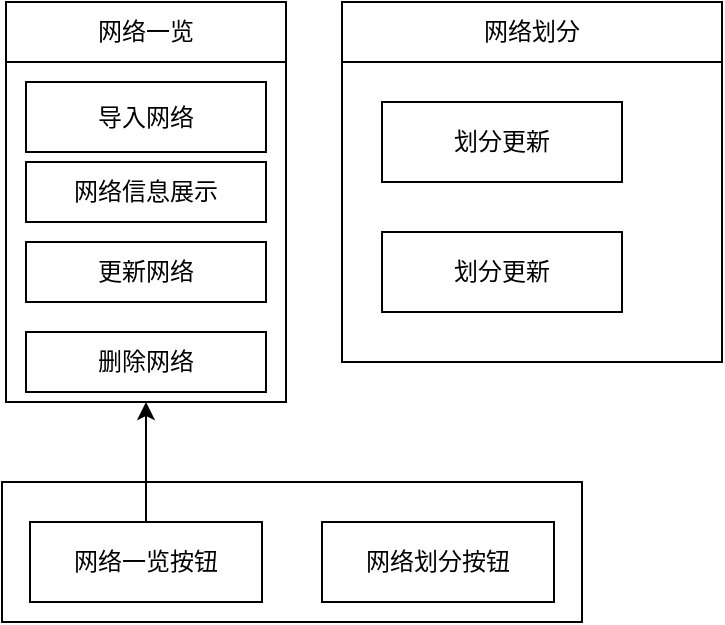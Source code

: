 <mxfile version="26.0.6" pages="3">
  <diagram name="第 1 页" id="j7hpKJkX0_MlM3KKcf18">
    <mxGraphModel dx="1426" dy="-388" grid="1" gridSize="10" guides="1" tooltips="1" connect="1" arrows="1" fold="1" page="1" pageScale="1" pageWidth="827" pageHeight="1169" math="0" shadow="0">
      <root>
        <mxCell id="0" />
        <mxCell id="1" parent="0" />
        <mxCell id="Sp0twLcXnD4kIPiRVvhH-14" value="" style="rounded=0;whiteSpace=wrap;html=1;" vertex="1" parent="1">
          <mxGeometry x="450" y="1210" width="190" height="180" as="geometry" />
        </mxCell>
        <mxCell id="Sp0twLcXnD4kIPiRVvhH-11" value="" style="rounded=0;whiteSpace=wrap;html=1;" vertex="1" parent="1">
          <mxGeometry x="282" y="1210" width="140" height="200" as="geometry" />
        </mxCell>
        <mxCell id="Sp0twLcXnD4kIPiRVvhH-1" value="" style="rounded=0;whiteSpace=wrap;html=1;" vertex="1" parent="1">
          <mxGeometry x="280" y="1450" width="290" height="70" as="geometry" />
        </mxCell>
        <mxCell id="Sp0twLcXnD4kIPiRVvhH-13" style="edgeStyle=none;rounded=0;orthogonalLoop=1;jettySize=auto;html=1;exitX=0.5;exitY=0;exitDx=0;exitDy=0;entryX=0.5;entryY=1;entryDx=0;entryDy=0;" edge="1" parent="1" source="Sp0twLcXnD4kIPiRVvhH-2" target="Sp0twLcXnD4kIPiRVvhH-11">
          <mxGeometry relative="1" as="geometry" />
        </mxCell>
        <mxCell id="Sp0twLcXnD4kIPiRVvhH-2" value="网络一览按钮" style="rounded=0;whiteSpace=wrap;html=1;" vertex="1" parent="1">
          <mxGeometry x="294" y="1470" width="116" height="40" as="geometry" />
        </mxCell>
        <mxCell id="Sp0twLcXnD4kIPiRVvhH-3" value="网络划分按钮" style="rounded=0;whiteSpace=wrap;html=1;" vertex="1" parent="1">
          <mxGeometry x="440" y="1470" width="116" height="40" as="geometry" />
        </mxCell>
        <mxCell id="Sp0twLcXnD4kIPiRVvhH-5" value="导入网络" style="rounded=0;whiteSpace=wrap;html=1;" vertex="1" parent="1">
          <mxGeometry x="292" y="1250" width="120" height="35" as="geometry" />
        </mxCell>
        <mxCell id="Sp0twLcXnD4kIPiRVvhH-6" value="更新网络" style="rounded=0;whiteSpace=wrap;html=1;" vertex="1" parent="1">
          <mxGeometry x="292" y="1330" width="120" height="30" as="geometry" />
        </mxCell>
        <mxCell id="Sp0twLcXnD4kIPiRVvhH-8" value="删除网络" style="rounded=0;whiteSpace=wrap;html=1;" vertex="1" parent="1">
          <mxGeometry x="292" y="1375" width="120" height="30" as="geometry" />
        </mxCell>
        <mxCell id="Sp0twLcXnD4kIPiRVvhH-10" value="网络信息展示" style="rounded=0;whiteSpace=wrap;html=1;" vertex="1" parent="1">
          <mxGeometry x="292" y="1290" width="120" height="30" as="geometry" />
        </mxCell>
        <mxCell id="Sp0twLcXnD4kIPiRVvhH-12" value="网络划分" style="text;strokeColor=default;align=center;fillColor=none;html=1;verticalAlign=middle;whiteSpace=wrap;rounded=0;" vertex="1" parent="1">
          <mxGeometry x="450" y="1210" width="190" height="30" as="geometry" />
        </mxCell>
        <mxCell id="Sp0twLcXnD4kIPiRVvhH-15" value="网络一览" style="text;strokeColor=default;align=center;fillColor=none;html=1;verticalAlign=middle;whiteSpace=wrap;rounded=0;" vertex="1" parent="1">
          <mxGeometry x="282" y="1210" width="140" height="30" as="geometry" />
        </mxCell>
        <mxCell id="Sp0twLcXnD4kIPiRVvhH-16" value="划分更新" style="rounded=0;whiteSpace=wrap;html=1;" vertex="1" parent="1">
          <mxGeometry x="470" y="1260" width="120" height="40" as="geometry" />
        </mxCell>
        <mxCell id="Sp0twLcXnD4kIPiRVvhH-17" value="划分更新" style="rounded=0;whiteSpace=wrap;html=1;" vertex="1" parent="1">
          <mxGeometry x="470" y="1325" width="120" height="40" as="geometry" />
        </mxCell>
      </root>
    </mxGraphModel>
  </diagram>
  <diagram id="a2RDqssmsgyu2MKBGZgd" name="第 2 页">
    <mxGraphModel dx="1426" dy="781" grid="1" gridSize="10" guides="1" tooltips="1" connect="1" arrows="1" fold="1" page="1" pageScale="1" pageWidth="827" pageHeight="1169" math="0" shadow="0">
      <root>
        <mxCell id="0" />
        <mxCell id="1" parent="0" />
        <mxCell id="gA7IDHXUAWAN76izQz_S-2" value="用户" style="shape=umlActor;verticalLabelPosition=bottom;verticalAlign=top;html=1;outlineConnect=0;" vertex="1" parent="1">
          <mxGeometry x="220" y="120" width="30" height="60" as="geometry" />
        </mxCell>
        <mxCell id="gA7IDHXUAWAN76izQz_S-4" value="添加网络+节点+链路" style="shape=umlFrame;whiteSpace=wrap;html=1;pointerEvents=0;width=160;height=20;" vertex="1" parent="1">
          <mxGeometry x="210" y="260" width="470" height="330" as="geometry" />
        </mxCell>
        <mxCell id="gA7IDHXUAWAN76izQz_S-10" value="" style="html=1;points=[[0,0,0,0,5],[0,1,0,0,-5],[1,0,0,0,5],[1,1,0,0,-5]];perimeter=orthogonalPerimeter;outlineConnect=0;targetShapes=umlLifeline;portConstraint=eastwest;newEdgeStyle={&quot;curved&quot;:0,&quot;rounded&quot;:0};" vertex="1" parent="1">
          <mxGeometry x="220" y="210" width="10" height="410" as="geometry" />
        </mxCell>
        <mxCell id="gA7IDHXUAWAN76izQz_S-11" value="配置管理模块" style="shape=umlLifeline;perimeter=lifelinePerimeter;whiteSpace=wrap;html=1;container=1;dropTarget=0;collapsible=0;recursiveResize=0;outlineConnect=0;portConstraint=eastwest;newEdgeStyle={&quot;curved&quot;:0,&quot;rounded&quot;:0};size=20;" vertex="1" parent="1">
          <mxGeometry x="350" y="160" width="100" height="450" as="geometry" />
        </mxCell>
        <mxCell id="gA7IDHXUAWAN76izQz_S-16" value="" style="html=1;points=[[0,0,0,0,5],[0,1,0,0,-5],[1,0,0,0,5],[1,1,0,0,-5]];perimeter=orthogonalPerimeter;outlineConnect=0;targetShapes=umlLifeline;portConstraint=eastwest;newEdgeStyle={&quot;curved&quot;:0,&quot;rounded&quot;:0};" vertex="1" parent="gA7IDHXUAWAN76izQz_S-11">
          <mxGeometry x="45" y="140" width="10" height="230" as="geometry" />
        </mxCell>
        <mxCell id="gA7IDHXUAWAN76izQz_S-17" value="1.输入网络+节点+链路信息" style="html=1;verticalAlign=bottom;endArrow=block;curved=0;rounded=0;entryX=0;entryY=0;entryDx=0;entryDy=5;" edge="1" target="gA7IDHXUAWAN76izQz_S-16" parent="gA7IDHXUAWAN76izQz_S-11">
          <mxGeometry relative="1" as="geometry">
            <mxPoint x="-120" y="145" as="sourcePoint" />
          </mxGeometry>
        </mxCell>
        <mxCell id="gA7IDHXUAWAN76izQz_S-19" value="数据库" style="shape=umlLifeline;perimeter=lifelinePerimeter;whiteSpace=wrap;html=1;container=1;dropTarget=0;collapsible=0;recursiveResize=0;outlineConnect=0;portConstraint=eastwest;newEdgeStyle={&quot;curved&quot;:0,&quot;rounded&quot;:0};size=20;" vertex="1" parent="1">
          <mxGeometry x="610" y="160" width="60" height="490" as="geometry" />
        </mxCell>
        <mxCell id="gA7IDHXUAWAN76izQz_S-20" value="" style="html=1;points=[[0,0,0,0,5],[0,1,0,0,-5],[1,0,0,0,5],[1,1,0,0,-5]];perimeter=orthogonalPerimeter;outlineConnect=0;targetShapes=umlLifeline;portConstraint=eastwest;newEdgeStyle={&quot;curved&quot;:0,&quot;rounded&quot;:0};" vertex="1" parent="gA7IDHXUAWAN76izQz_S-19">
          <mxGeometry x="25" y="160" width="10" height="30" as="geometry" />
        </mxCell>
        <mxCell id="gA7IDHXUAWAN76izQz_S-29" value="" style="html=1;points=[[0,0,0,0,5],[0,1,0,0,-5],[1,0,0,0,5],[1,1,0,0,-5]];perimeter=orthogonalPerimeter;outlineConnect=0;targetShapes=umlLifeline;portConstraint=eastwest;newEdgeStyle={&quot;curved&quot;:0,&quot;rounded&quot;:0};" vertex="1" parent="gA7IDHXUAWAN76izQz_S-19">
          <mxGeometry x="25" y="200" width="10" height="30" as="geometry" />
        </mxCell>
        <mxCell id="gA7IDHXUAWAN76izQz_S-39" value="" style="html=1;points=[[0,0,0,0,5],[0,1,0,0,-5],[1,0,0,0,5],[1,1,0,0,-5]];perimeter=orthogonalPerimeter;outlineConnect=0;targetShapes=umlLifeline;portConstraint=eastwest;newEdgeStyle={&quot;curved&quot;:0,&quot;rounded&quot;:0};" vertex="1" parent="gA7IDHXUAWAN76izQz_S-19">
          <mxGeometry x="25" y="300" width="10" height="30" as="geometry" />
        </mxCell>
        <mxCell id="gA7IDHXUAWAN76izQz_S-21" value="2.插入网络信息" style="html=1;verticalAlign=bottom;endArrow=block;curved=0;rounded=0;entryX=0;entryY=0;entryDx=0;entryDy=5;align=center;" edge="1" target="gA7IDHXUAWAN76izQz_S-20" parent="1" source="gA7IDHXUAWAN76izQz_S-16">
          <mxGeometry relative="1" as="geometry">
            <mxPoint x="445" y="305" as="sourcePoint" />
          </mxGeometry>
        </mxCell>
        <mxCell id="gA7IDHXUAWAN76izQz_S-22" value="3.success" style="html=1;verticalAlign=bottom;endArrow=open;dashed=1;endSize=8;curved=0;rounded=0;exitX=0;exitY=1;exitDx=0;exitDy=-5;" edge="1" source="gA7IDHXUAWAN76izQz_S-20" parent="1" target="gA7IDHXUAWAN76izQz_S-16">
          <mxGeometry relative="1" as="geometry">
            <mxPoint x="445" y="375" as="targetPoint" />
          </mxGeometry>
        </mxCell>
        <mxCell id="gA7IDHXUAWAN76izQz_S-31" value="5. success" style="html=1;verticalAlign=bottom;endArrow=open;dashed=1;endSize=8;curved=0;rounded=0;" edge="1" source="gA7IDHXUAWAN76izQz_S-19" parent="1">
          <mxGeometry relative="1" as="geometry">
            <mxPoint x="399.5" y="390" as="targetPoint" />
            <mxPoint x="515" y="390" as="sourcePoint" />
          </mxGeometry>
        </mxCell>
        <mxCell id="gA7IDHXUAWAN76izQz_S-30" value="4.插入网元+链路信息" style="html=1;verticalAlign=bottom;endArrow=block;curved=0;rounded=0;entryX=0;entryY=0;entryDx=0;entryDy=5;" edge="1" target="gA7IDHXUAWAN76izQz_S-29" parent="1" source="gA7IDHXUAWAN76izQz_S-11">
          <mxGeometry x="0.004" relative="1" as="geometry">
            <mxPoint x="445" y="365" as="sourcePoint" />
            <mxPoint as="offset" />
          </mxGeometry>
        </mxCell>
        <mxCell id="gA7IDHXUAWAN76izQz_S-18" value="10.return" style="html=1;verticalAlign=bottom;endArrow=open;dashed=1;endSize=8;curved=0;rounded=0;exitX=0;exitY=1;exitDx=0;exitDy=-5;" edge="1" parent="1">
          <mxGeometry relative="1" as="geometry">
            <mxPoint x="230" y="530" as="targetPoint" />
            <mxPoint x="395" y="530" as="sourcePoint" />
          </mxGeometry>
        </mxCell>
        <mxCell id="gA7IDHXUAWAN76izQz_S-35" value="节点时钟信息管理模块" style="shape=umlLifeline;perimeter=lifelinePerimeter;whiteSpace=wrap;html=1;container=1;dropTarget=0;collapsible=0;recursiveResize=0;outlineConnect=0;portConstraint=eastwest;newEdgeStyle={&quot;curved&quot;:0,&quot;rounded&quot;:0};" vertex="1" parent="1">
          <mxGeometry x="470" y="150" width="100" height="360" as="geometry" />
        </mxCell>
        <mxCell id="gA7IDHXUAWAN76izQz_S-36" value="" style="html=1;points=[[0,0,0,0,5],[0,1,0,0,-5],[1,0,0,0,5],[1,1,0,0,-5]];perimeter=orthogonalPerimeter;outlineConnect=0;targetShapes=umlLifeline;portConstraint=eastwest;newEdgeStyle={&quot;curved&quot;:0,&quot;rounded&quot;:0};" vertex="1" parent="gA7IDHXUAWAN76izQz_S-35">
          <mxGeometry x="45" y="280" width="10" height="80" as="geometry" />
        </mxCell>
        <mxCell id="gA7IDHXUAWAN76izQz_S-37" value="6.初始化网元链路时钟信息" style="html=1;verticalAlign=bottom;endArrow=block;curved=0;rounded=0;entryX=0;entryY=0;entryDx=0;entryDy=5;" edge="1" target="gA7IDHXUAWAN76izQz_S-36" parent="gA7IDHXUAWAN76izQz_S-35">
          <mxGeometry relative="1" as="geometry">
            <mxPoint x="-65" y="285" as="sourcePoint" />
          </mxGeometry>
        </mxCell>
        <mxCell id="gA7IDHXUAWAN76izQz_S-38" value="9.success" style="html=1;verticalAlign=bottom;endArrow=open;dashed=1;endSize=8;curved=0;rounded=0;exitX=0;exitY=1;exitDx=0;exitDy=-5;" edge="1" source="gA7IDHXUAWAN76izQz_S-36" parent="gA7IDHXUAWAN76izQz_S-35">
          <mxGeometry relative="1" as="geometry">
            <mxPoint x="-65" y="355" as="targetPoint" />
          </mxGeometry>
        </mxCell>
        <mxCell id="gA7IDHXUAWAN76izQz_S-41" value="8.sucess" style="html=1;verticalAlign=bottom;endArrow=open;dashed=1;endSize=8;curved=0;rounded=0;" edge="1" parent="1">
          <mxGeometry relative="1" as="geometry">
            <mxPoint x="519.5" y="490" as="targetPoint" />
            <mxPoint x="635" y="490" as="sourcePoint" />
          </mxGeometry>
        </mxCell>
        <mxCell id="gA7IDHXUAWAN76izQz_S-40" value="7.插入时钟信息" style="html=1;verticalAlign=bottom;endArrow=block;curved=0;rounded=0;entryX=0;entryY=0;entryDx=0;entryDy=5;" edge="1" parent="1">
          <mxGeometry relative="1" as="geometry">
            <mxPoint x="519.5" y="460" as="sourcePoint" />
            <mxPoint x="635" y="460" as="targetPoint" />
          </mxGeometry>
        </mxCell>
      </root>
    </mxGraphModel>
  </diagram>
  <diagram id="ckcki4THPM3F6rtqAzLd" name="第 3 页">
    <mxGraphModel dx="1026" dy="455" grid="1" gridSize="10" guides="1" tooltips="1" connect="1" arrows="1" fold="1" page="1" pageScale="1" pageWidth="827" pageHeight="1169" math="0" shadow="0">
      <root>
        <mxCell id="0" />
        <mxCell id="1" parent="0" />
      </root>
    </mxGraphModel>
  </diagram>
</mxfile>
